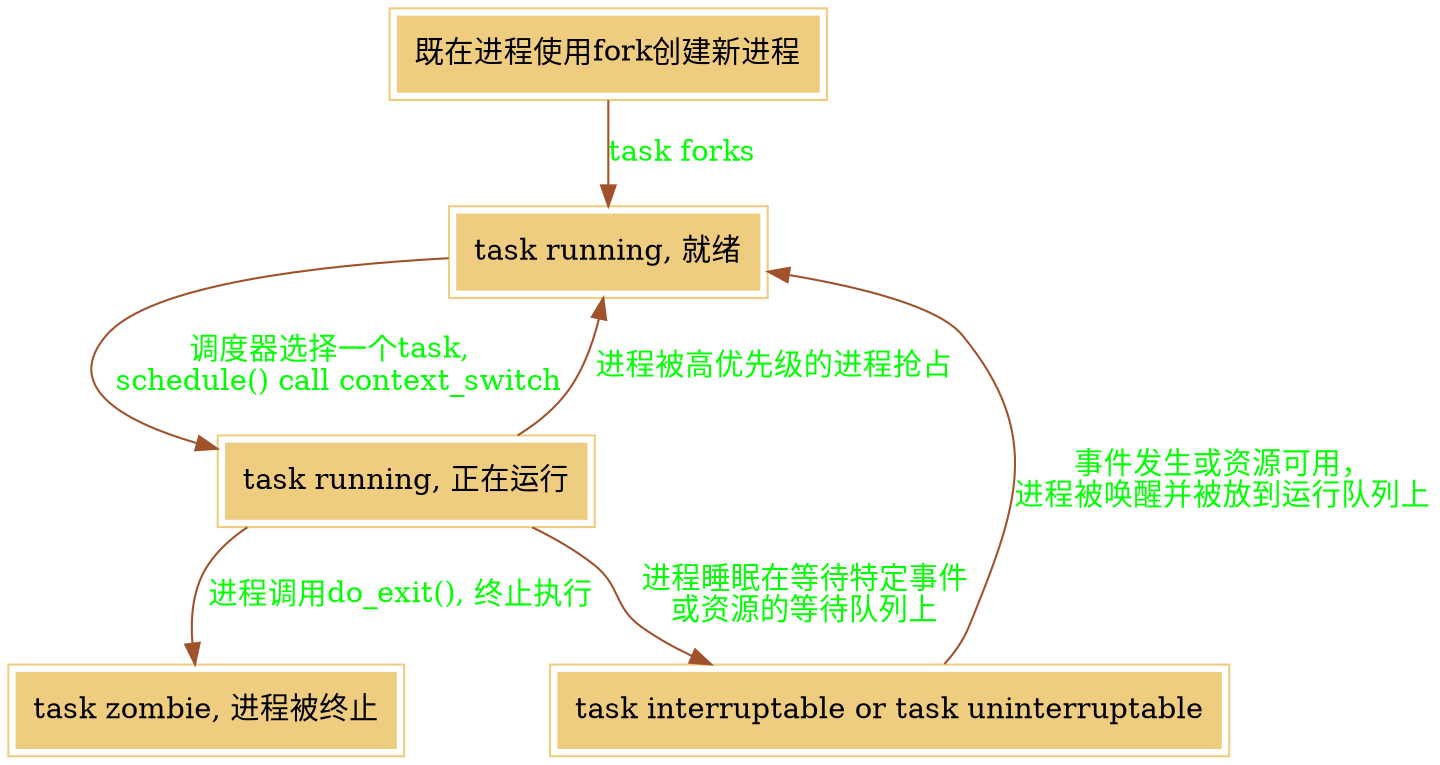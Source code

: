 digraph G {
	node [peripheries=2 style=filled color="#eecc80", shape=box]
	edge [color="sienna" fontcolor="green"]
	//"一个既在的进程调用fork来创建一个新进程"->"task_running '('就绪')'" [label="Task forks"];
	a->b[label="task forks"];
	b->c[label="调度器选择一个task, \n schedule() call context_switch"];
	c->d[label="进程调用do_exit(), 终止执行"];
	c->b[label="进程被高优先级的进程抢占"];
	c->e[label="进程睡眠在等待特定事件\n或资源的等待队列上"];
	e->b[label="事件发生或资源可用，\n进程被唤醒并被放到运行队列上"];
	a[shape=box, label="既在进程使用fork创建新进程"];
	b[label="task running, 就绪"];
	c[label="task running, 正在运行"];
	d[label="task zombie, 进程被终止"];
	e[label="task interruptable or task uninterruptable"];


	
}
